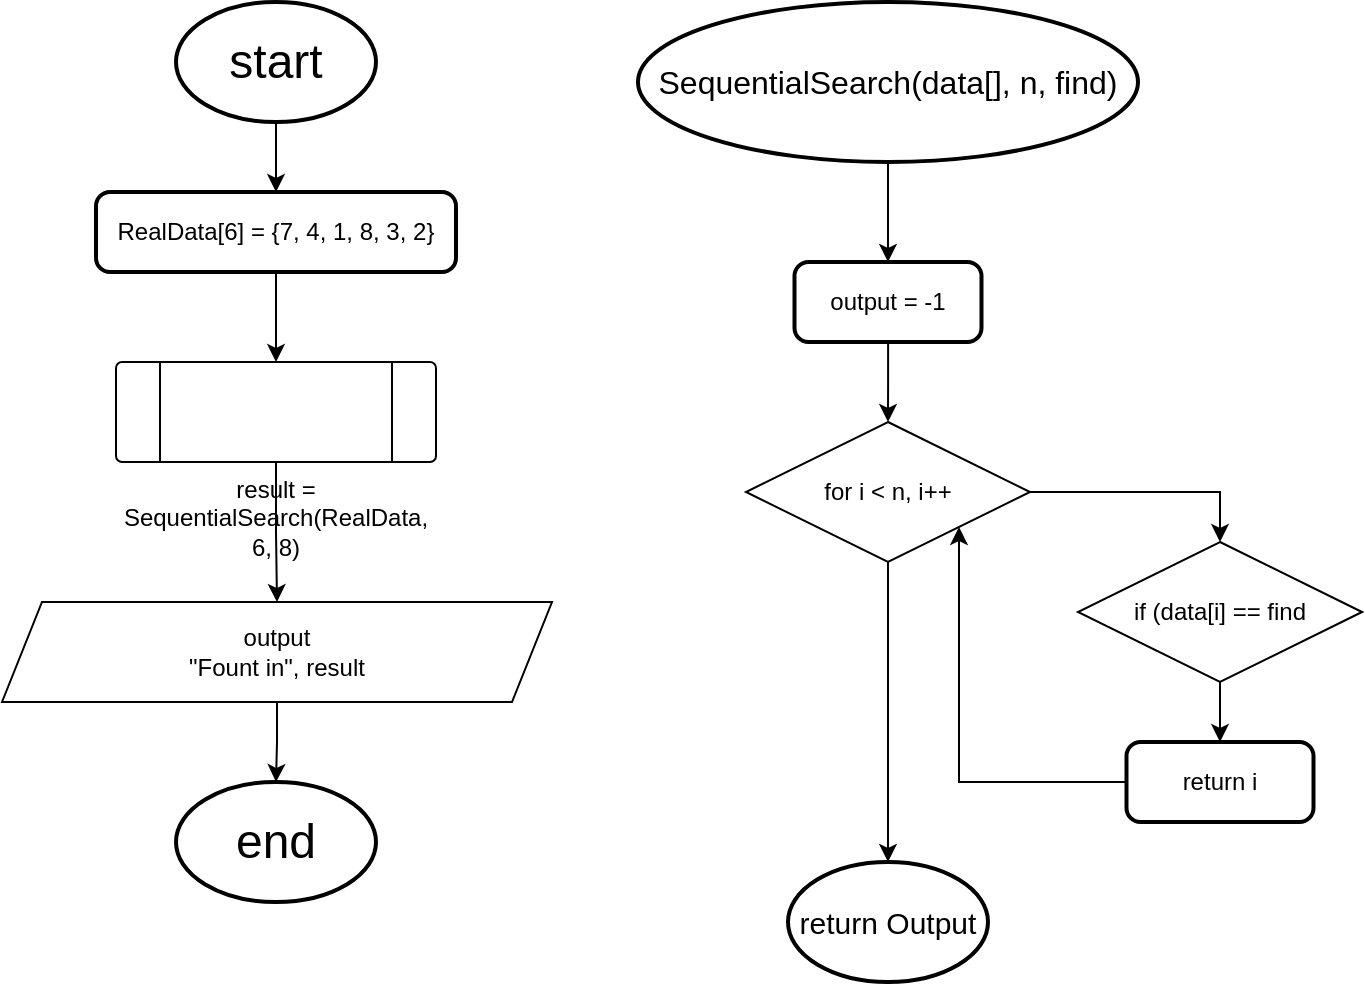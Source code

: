 <mxfile version="25.0.3">
  <diagram name="Page-1" id="metgB4sMOHUQl7ZNudZe">
    <mxGraphModel dx="1195" dy="622" grid="1" gridSize="10" guides="1" tooltips="1" connect="1" arrows="1" fold="1" page="1" pageScale="1" pageWidth="850" pageHeight="1100" math="0" shadow="0">
      <root>
        <mxCell id="0" />
        <mxCell id="1" parent="0" />
        <mxCell id="8LW2WlIEY7QXHuf8cxmD-32" style="edgeStyle=orthogonalEdgeStyle;rounded=0;orthogonalLoop=1;jettySize=auto;html=1;entryX=0.5;entryY=0;entryDx=0;entryDy=0;" parent="1" source="8LW2WlIEY7QXHuf8cxmD-1" target="8LW2WlIEY7QXHuf8cxmD-31" edge="1">
          <mxGeometry relative="1" as="geometry" />
        </mxCell>
        <mxCell id="8LW2WlIEY7QXHuf8cxmD-1" value="&lt;font style=&quot;font-size: 24px;&quot;&gt;start&lt;/font&gt;" style="strokeWidth=2;html=1;shape=mxgraph.flowchart.start_1;whiteSpace=wrap;" parent="1" vertex="1">
          <mxGeometry x="375" y="40" width="100" height="60" as="geometry" />
        </mxCell>
        <mxCell id="8LW2WlIEY7QXHuf8cxmD-21" value="&lt;font style=&quot;font-size: 15px;&quot;&gt;return Output&lt;/font&gt;" style="strokeWidth=2;html=1;shape=mxgraph.flowchart.start_1;whiteSpace=wrap;" parent="1" vertex="1">
          <mxGeometry x="681" y="470" width="100" height="60" as="geometry" />
        </mxCell>
        <mxCell id="8LW2WlIEY7QXHuf8cxmD-22" style="edgeStyle=orthogonalEdgeStyle;rounded=0;orthogonalLoop=1;jettySize=auto;html=1;entryX=0.5;entryY=0;entryDx=0;entryDy=0;" parent="1" source="8LW2WlIEY7QXHuf8cxmD-23" target="8LW2WlIEY7QXHuf8cxmD-25" edge="1">
          <mxGeometry relative="1" as="geometry" />
        </mxCell>
        <mxCell id="8LW2WlIEY7QXHuf8cxmD-23" value="for i &amp;lt; n, i++" style="rhombus;whiteSpace=wrap;html=1;" parent="1" vertex="1">
          <mxGeometry x="660" y="250" width="142" height="70" as="geometry" />
        </mxCell>
        <mxCell id="8LW2WlIEY7QXHuf8cxmD-24" style="edgeStyle=orthogonalEdgeStyle;rounded=0;orthogonalLoop=1;jettySize=auto;html=1;entryX=0.5;entryY=0;entryDx=0;entryDy=0;" parent="1" source="8LW2WlIEY7QXHuf8cxmD-25" target="8LW2WlIEY7QXHuf8cxmD-27" edge="1">
          <mxGeometry relative="1" as="geometry" />
        </mxCell>
        <mxCell id="8LW2WlIEY7QXHuf8cxmD-25" value="if (data[i] == find" style="rhombus;whiteSpace=wrap;html=1;" parent="1" vertex="1">
          <mxGeometry x="826" y="310" width="142" height="70" as="geometry" />
        </mxCell>
        <mxCell id="8LW2WlIEY7QXHuf8cxmD-26" style="edgeStyle=orthogonalEdgeStyle;rounded=0;orthogonalLoop=1;jettySize=auto;html=1;entryX=1;entryY=1;entryDx=0;entryDy=0;" parent="1" source="8LW2WlIEY7QXHuf8cxmD-27" target="8LW2WlIEY7QXHuf8cxmD-23" edge="1">
          <mxGeometry relative="1" as="geometry" />
        </mxCell>
        <mxCell id="8LW2WlIEY7QXHuf8cxmD-27" value="return i" style="rounded=1;whiteSpace=wrap;html=1;absoluteArcSize=1;arcSize=14;strokeWidth=2;" parent="1" vertex="1">
          <mxGeometry x="850.25" y="410" width="93.5" height="40" as="geometry" />
        </mxCell>
        <mxCell id="8LW2WlIEY7QXHuf8cxmD-28" style="edgeStyle=orthogonalEdgeStyle;rounded=0;orthogonalLoop=1;jettySize=auto;html=1;entryX=0.5;entryY=0;entryDx=0;entryDy=0;entryPerimeter=0;" parent="1" source="8LW2WlIEY7QXHuf8cxmD-23" target="8LW2WlIEY7QXHuf8cxmD-21" edge="1">
          <mxGeometry relative="1" as="geometry" />
        </mxCell>
        <mxCell id="8LW2WlIEY7QXHuf8cxmD-29" value="output&lt;div&gt;&quot;Fount in&quot;, result&lt;/div&gt;" style="shape=parallelogram;perimeter=parallelogramPerimeter;whiteSpace=wrap;html=1;fixedSize=1;" parent="1" vertex="1">
          <mxGeometry x="288" y="340" width="275" height="50" as="geometry" />
        </mxCell>
        <mxCell id="8LW2WlIEY7QXHuf8cxmD-38" style="edgeStyle=orthogonalEdgeStyle;rounded=0;orthogonalLoop=1;jettySize=auto;html=1;entryX=0.5;entryY=0;entryDx=0;entryDy=0;" parent="1" source="8LW2WlIEY7QXHuf8cxmD-31" target="8LW2WlIEY7QXHuf8cxmD-37" edge="1">
          <mxGeometry relative="1" as="geometry" />
        </mxCell>
        <mxCell id="8LW2WlIEY7QXHuf8cxmD-31" value="RealData[6] = {7, 4, 1, 8, 3, 2}" style="rounded=1;whiteSpace=wrap;html=1;absoluteArcSize=1;arcSize=14;strokeWidth=2;" parent="1" vertex="1">
          <mxGeometry x="335" y="135" width="180" height="40" as="geometry" />
        </mxCell>
        <mxCell id="iHf109AL3vzhqV5Ly1Ll-2" style="edgeStyle=orthogonalEdgeStyle;rounded=0;orthogonalLoop=1;jettySize=auto;html=1;entryX=0.5;entryY=0;entryDx=0;entryDy=0;" edge="1" parent="1" source="8LW2WlIEY7QXHuf8cxmD-34" target="iHf109AL3vzhqV5Ly1Ll-1">
          <mxGeometry relative="1" as="geometry" />
        </mxCell>
        <mxCell id="8LW2WlIEY7QXHuf8cxmD-34" value="&lt;font style=&quot;font-size: 16px;&quot;&gt;SequentialSearch(data[], n, find)&lt;/font&gt;" style="strokeWidth=2;html=1;shape=mxgraph.flowchart.start_1;whiteSpace=wrap;" parent="1" vertex="1">
          <mxGeometry x="606" y="40" width="250" height="80" as="geometry" />
        </mxCell>
        <mxCell id="8LW2WlIEY7QXHuf8cxmD-39" style="edgeStyle=orthogonalEdgeStyle;rounded=0;orthogonalLoop=1;jettySize=auto;html=1;entryX=0.5;entryY=0;entryDx=0;entryDy=0;" parent="1" source="8LW2WlIEY7QXHuf8cxmD-37" target="8LW2WlIEY7QXHuf8cxmD-29" edge="1">
          <mxGeometry relative="1" as="geometry" />
        </mxCell>
        <mxCell id="8LW2WlIEY7QXHuf8cxmD-37" value="result = SequentialSearch(RealData, 6, 8)" style="verticalLabelPosition=bottom;verticalAlign=top;html=1;shape=process;whiteSpace=wrap;rounded=1;size=0.14;arcSize=6;" parent="1" vertex="1">
          <mxGeometry x="345" y="220" width="160" height="50" as="geometry" />
        </mxCell>
        <mxCell id="iHf109AL3vzhqV5Ly1Ll-3" style="edgeStyle=orthogonalEdgeStyle;rounded=0;orthogonalLoop=1;jettySize=auto;html=1;entryX=0.5;entryY=0;entryDx=0;entryDy=0;" edge="1" parent="1" source="iHf109AL3vzhqV5Ly1Ll-1" target="8LW2WlIEY7QXHuf8cxmD-23">
          <mxGeometry relative="1" as="geometry" />
        </mxCell>
        <mxCell id="iHf109AL3vzhqV5Ly1Ll-1" value="output = -1" style="rounded=1;whiteSpace=wrap;html=1;absoluteArcSize=1;arcSize=14;strokeWidth=2;" vertex="1" parent="1">
          <mxGeometry x="684.25" y="170" width="93.5" height="40" as="geometry" />
        </mxCell>
        <mxCell id="iHf109AL3vzhqV5Ly1Ll-4" value="&lt;font style=&quot;font-size: 24px;&quot;&gt;end&lt;/font&gt;" style="strokeWidth=2;html=1;shape=mxgraph.flowchart.start_1;whiteSpace=wrap;" vertex="1" parent="1">
          <mxGeometry x="375" y="430" width="100" height="60" as="geometry" />
        </mxCell>
        <mxCell id="iHf109AL3vzhqV5Ly1Ll-5" style="edgeStyle=orthogonalEdgeStyle;rounded=0;orthogonalLoop=1;jettySize=auto;html=1;entryX=0.5;entryY=0;entryDx=0;entryDy=0;entryPerimeter=0;" edge="1" parent="1" source="8LW2WlIEY7QXHuf8cxmD-29" target="iHf109AL3vzhqV5Ly1Ll-4">
          <mxGeometry relative="1" as="geometry" />
        </mxCell>
      </root>
    </mxGraphModel>
  </diagram>
</mxfile>
